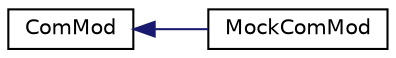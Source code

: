 digraph "Graphical Class Hierarchy"
{
 // LATEX_PDF_SIZE
  edge [fontname="Helvetica",fontsize="10",labelfontname="Helvetica",labelfontsize="10"];
  node [fontname="Helvetica",fontsize="10",shape=record];
  rankdir="LR";
  Node0 [label="ComMod",height=0.2,width=0.4,color="black", fillcolor="white", style="filled",URL="$class_com_mod.html",tooltip="The ComMod class duplicates the data structures in the Fortran COMMOD module defined in MOD...."];
  Node0 -> Node1 [dir="back",color="midnightblue",fontsize="10",style="solid",fontname="Helvetica"];
  Node1 [label="MockComMod",height=0.2,width=0.4,color="black", fillcolor="white", style="filled",URL="$class_mock_com_mod.html",tooltip=" "];
}

